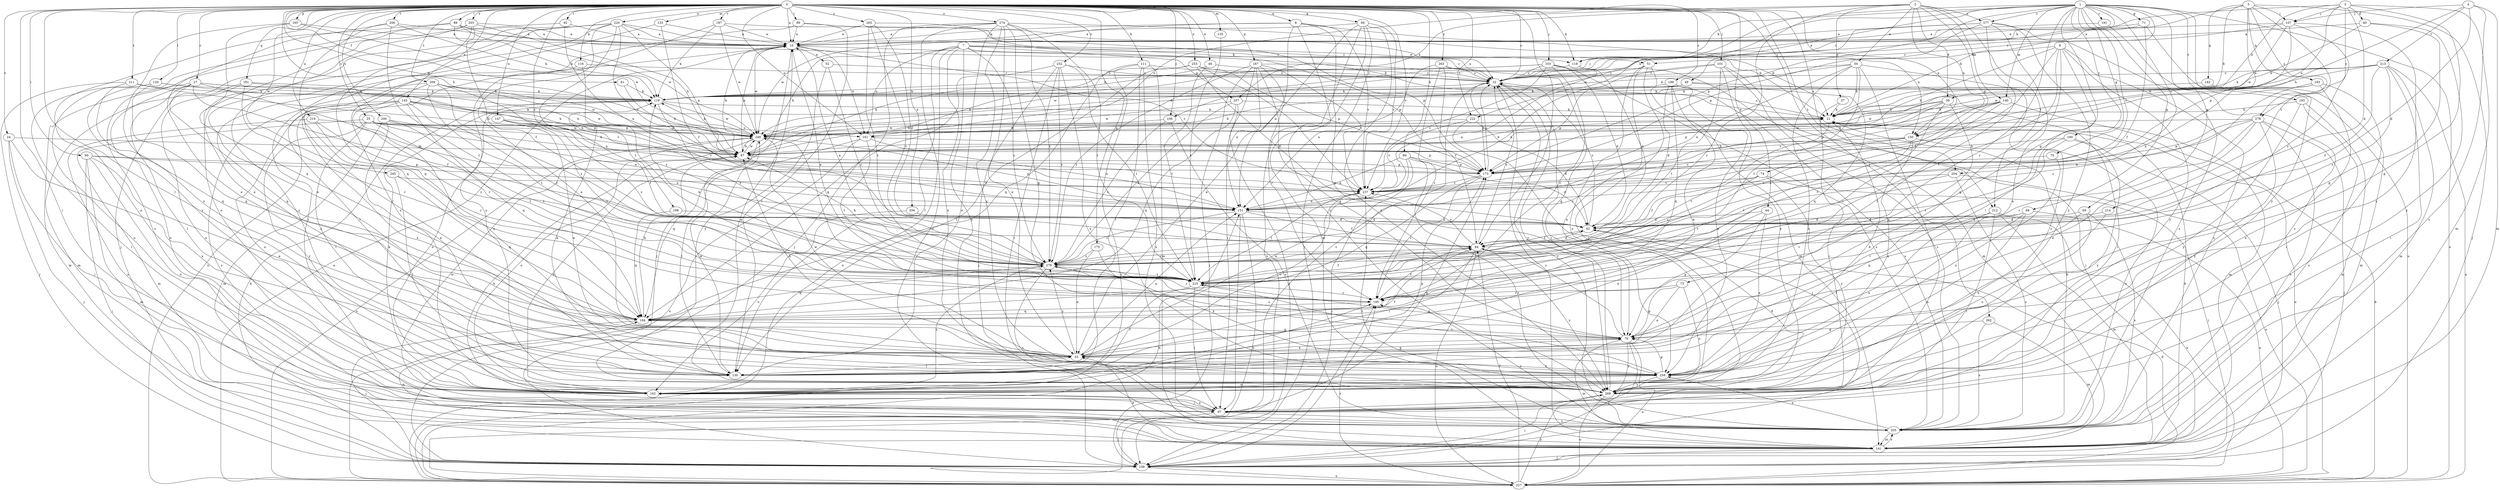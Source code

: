 strict digraph  {
0;
1;
2;
3;
4;
5;
6;
7;
8;
10;
21;
24;
25;
27;
32;
37;
39;
40;
42;
44;
46;
49;
50;
51;
52;
53;
61;
64;
66;
68;
69;
70;
71;
73;
74;
76;
80;
87;
88;
89;
90;
92;
97;
101;
103;
106;
107;
108;
111;
116;
118;
119;
120;
130;
133;
135;
140;
141;
143;
147;
150;
151;
161;
162;
165;
167;
173;
175;
181;
182;
183;
184;
187;
190;
191;
193;
195;
198;
199;
200;
203;
204;
205;
206;
209;
211;
212;
213;
214;
215;
219;
220;
222;
227;
232;
237;
245;
248;
253;
256;
257;
258;
262;
263;
265;
269;
274;
277;
278;
279;
0 -> 8  [label=a];
0 -> 10  [label=a];
0 -> 24  [label=c];
0 -> 25  [label=c];
0 -> 27  [label=c];
0 -> 32  [label=c];
0 -> 44  [label=e];
0 -> 46  [label=e];
0 -> 61  [label=f];
0 -> 64  [label=f];
0 -> 66  [label=g];
0 -> 80  [label=h];
0 -> 87  [label=h];
0 -> 88  [label=i];
0 -> 89  [label=i];
0 -> 90  [label=i];
0 -> 92  [label=i];
0 -> 97  [label=i];
0 -> 101  [label=j];
0 -> 103  [label=j];
0 -> 106  [label=j];
0 -> 111  [label=k];
0 -> 116  [label=k];
0 -> 118  [label=k];
0 -> 120  [label=l];
0 -> 130  [label=l];
0 -> 133  [label=m];
0 -> 135  [label=m];
0 -> 143  [label=n];
0 -> 147  [label=n];
0 -> 150  [label=n];
0 -> 161  [label=o];
0 -> 165  [label=p];
0 -> 167  [label=p];
0 -> 175  [label=q];
0 -> 181  [label=q];
0 -> 187  [label=r];
0 -> 198  [label=s];
0 -> 199  [label=s];
0 -> 200  [label=s];
0 -> 203  [label=s];
0 -> 204  [label=s];
0 -> 206  [label=t];
0 -> 209  [label=t];
0 -> 211  [label=t];
0 -> 212  [label=t];
0 -> 219  [label=u];
0 -> 220  [label=u];
0 -> 222  [label=u];
0 -> 232  [label=v];
0 -> 237  [label=v];
0 -> 245  [label=w];
0 -> 248  [label=w];
0 -> 253  [label=x];
0 -> 256  [label=x];
0 -> 262  [label=y];
0 -> 263  [label=y];
0 -> 265  [label=y];
0 -> 274  [label=z];
1 -> 21  [label=b];
1 -> 32  [label=c];
1 -> 49  [label=e];
1 -> 68  [label=g];
1 -> 69  [label=g];
1 -> 70  [label=g];
1 -> 71  [label=g];
1 -> 73  [label=g];
1 -> 106  [label=j];
1 -> 118  [label=k];
1 -> 140  [label=m];
1 -> 173  [label=p];
1 -> 190  [label=r];
1 -> 191  [label=r];
1 -> 193  [label=r];
1 -> 195  [label=r];
1 -> 204  [label=s];
1 -> 222  [label=u];
1 -> 227  [label=u];
1 -> 237  [label=v];
1 -> 269  [label=y];
1 -> 277  [label=z];
2 -> 37  [label=d];
2 -> 39  [label=d];
2 -> 50  [label=e];
2 -> 74  [label=g];
2 -> 140  [label=m];
2 -> 150  [label=n];
2 -> 161  [label=o];
2 -> 195  [label=r];
2 -> 212  [label=t];
2 -> 257  [label=x];
2 -> 277  [label=z];
3 -> 39  [label=d];
3 -> 40  [label=d];
3 -> 42  [label=d];
3 -> 76  [label=g];
3 -> 107  [label=j];
3 -> 118  [label=k];
3 -> 141  [label=m];
3 -> 150  [label=n];
3 -> 278  [label=z];
4 -> 42  [label=d];
4 -> 87  [label=h];
4 -> 107  [label=j];
4 -> 141  [label=m];
4 -> 205  [label=s];
4 -> 213  [label=t];
5 -> 21  [label=b];
5 -> 32  [label=c];
5 -> 107  [label=j];
5 -> 108  [label=j];
5 -> 150  [label=n];
5 -> 182  [label=q];
5 -> 183  [label=q];
5 -> 214  [label=t];
5 -> 278  [label=z];
6 -> 51  [label=e];
6 -> 64  [label=f];
6 -> 76  [label=g];
6 -> 87  [label=h];
6 -> 130  [label=l];
6 -> 205  [label=s];
6 -> 215  [label=t];
6 -> 269  [label=y];
7 -> 51  [label=e];
7 -> 87  [label=h];
7 -> 118  [label=k];
7 -> 130  [label=l];
7 -> 161  [label=o];
7 -> 173  [label=p];
7 -> 227  [label=u];
7 -> 257  [label=x];
7 -> 258  [label=x];
7 -> 269  [label=y];
7 -> 279  [label=z];
8 -> 10  [label=a];
8 -> 76  [label=g];
8 -> 150  [label=n];
8 -> 151  [label=n];
8 -> 237  [label=v];
8 -> 248  [label=w];
8 -> 269  [label=y];
10 -> 32  [label=c];
10 -> 52  [label=e];
10 -> 87  [label=h];
10 -> 108  [label=j];
10 -> 161  [label=o];
10 -> 227  [label=u];
10 -> 237  [label=v];
10 -> 248  [label=w];
21 -> 32  [label=c];
21 -> 161  [label=o];
21 -> 215  [label=t];
21 -> 227  [label=u];
21 -> 248  [label=w];
24 -> 87  [label=h];
24 -> 97  [label=i];
24 -> 108  [label=j];
24 -> 258  [label=x];
25 -> 87  [label=h];
25 -> 130  [label=l];
25 -> 141  [label=m];
25 -> 151  [label=n];
25 -> 161  [label=o];
25 -> 215  [label=t];
25 -> 248  [label=w];
25 -> 269  [label=y];
27 -> 64  [label=f];
27 -> 87  [label=h];
27 -> 119  [label=k];
27 -> 130  [label=l];
27 -> 141  [label=m];
27 -> 151  [label=n];
27 -> 162  [label=o];
27 -> 184  [label=q];
32 -> 119  [label=k];
32 -> 173  [label=p];
32 -> 269  [label=y];
37 -> 21  [label=b];
37 -> 97  [label=i];
39 -> 21  [label=b];
39 -> 76  [label=g];
39 -> 87  [label=h];
39 -> 173  [label=p];
39 -> 215  [label=t];
39 -> 248  [label=w];
40 -> 10  [label=a];
40 -> 21  [label=b];
40 -> 76  [label=g];
40 -> 269  [label=y];
42 -> 32  [label=c];
42 -> 64  [label=f];
44 -> 42  [label=d];
44 -> 53  [label=e];
44 -> 76  [label=g];
44 -> 258  [label=x];
46 -> 32  [label=c];
46 -> 87  [label=h];
46 -> 215  [label=t];
49 -> 87  [label=h];
49 -> 97  [label=i];
49 -> 119  [label=k];
49 -> 173  [label=p];
49 -> 184  [label=q];
50 -> 21  [label=b];
50 -> 32  [label=c];
50 -> 97  [label=i];
50 -> 119  [label=k];
50 -> 151  [label=n];
50 -> 162  [label=o];
50 -> 215  [label=t];
50 -> 269  [label=y];
51 -> 32  [label=c];
51 -> 97  [label=i];
51 -> 141  [label=m];
51 -> 162  [label=o];
51 -> 258  [label=x];
52 -> 32  [label=c];
52 -> 269  [label=y];
52 -> 279  [label=z];
53 -> 64  [label=f];
53 -> 76  [label=g];
53 -> 87  [label=h];
53 -> 130  [label=l];
53 -> 151  [label=n];
53 -> 237  [label=v];
53 -> 248  [label=w];
53 -> 258  [label=x];
53 -> 279  [label=z];
61 -> 87  [label=h];
61 -> 119  [label=k];
64 -> 32  [label=c];
64 -> 42  [label=d];
64 -> 130  [label=l];
64 -> 227  [label=u];
64 -> 237  [label=v];
64 -> 269  [label=y];
64 -> 279  [label=z];
66 -> 10  [label=a];
66 -> 53  [label=e];
66 -> 108  [label=j];
66 -> 141  [label=m];
66 -> 227  [label=u];
66 -> 237  [label=v];
66 -> 269  [label=y];
68 -> 42  [label=d];
68 -> 130  [label=l];
68 -> 162  [label=o];
68 -> 215  [label=t];
68 -> 227  [label=u];
69 -> 42  [label=d];
69 -> 162  [label=o];
69 -> 184  [label=q];
69 -> 205  [label=s];
70 -> 173  [label=p];
70 -> 258  [label=x];
71 -> 10  [label=a];
71 -> 32  [label=c];
71 -> 64  [label=f];
71 -> 227  [label=u];
73 -> 53  [label=e];
73 -> 76  [label=g];
73 -> 162  [label=o];
73 -> 195  [label=r];
74 -> 64  [label=f];
74 -> 108  [label=j];
74 -> 237  [label=v];
74 -> 269  [label=y];
74 -> 279  [label=z];
76 -> 53  [label=e];
76 -> 64  [label=f];
76 -> 108  [label=j];
76 -> 141  [label=m];
76 -> 227  [label=u];
76 -> 269  [label=y];
76 -> 279  [label=z];
80 -> 42  [label=d];
80 -> 53  [label=e];
80 -> 108  [label=j];
80 -> 151  [label=n];
80 -> 173  [label=p];
80 -> 205  [label=s];
87 -> 10  [label=a];
87 -> 21  [label=b];
87 -> 173  [label=p];
87 -> 248  [label=w];
88 -> 10  [label=a];
88 -> 21  [label=b];
88 -> 119  [label=k];
88 -> 162  [label=o];
88 -> 248  [label=w];
88 -> 269  [label=y];
89 -> 10  [label=a];
89 -> 21  [label=b];
89 -> 130  [label=l];
89 -> 162  [label=o];
90 -> 53  [label=e];
90 -> 108  [label=j];
90 -> 141  [label=m];
90 -> 151  [label=n];
90 -> 162  [label=o];
90 -> 173  [label=p];
92 -> 10  [label=a];
92 -> 53  [label=e];
92 -> 151  [label=n];
97 -> 32  [label=c];
97 -> 87  [label=h];
97 -> 108  [label=j];
97 -> 162  [label=o];
97 -> 173  [label=p];
97 -> 205  [label=s];
97 -> 248  [label=w];
101 -> 32  [label=c];
101 -> 108  [label=j];
101 -> 151  [label=n];
101 -> 205  [label=s];
101 -> 215  [label=t];
101 -> 269  [label=y];
103 -> 32  [label=c];
103 -> 42  [label=d];
103 -> 119  [label=k];
103 -> 141  [label=m];
103 -> 195  [label=r];
103 -> 205  [label=s];
103 -> 237  [label=v];
103 -> 248  [label=w];
106 -> 205  [label=s];
106 -> 248  [label=w];
106 -> 279  [label=z];
107 -> 10  [label=a];
107 -> 32  [label=c];
107 -> 173  [label=p];
107 -> 248  [label=w];
107 -> 258  [label=x];
107 -> 279  [label=z];
108 -> 119  [label=k];
108 -> 195  [label=r];
108 -> 227  [label=u];
111 -> 32  [label=c];
111 -> 130  [label=l];
111 -> 141  [label=m];
111 -> 184  [label=q];
111 -> 205  [label=s];
111 -> 227  [label=u];
116 -> 32  [label=c];
116 -> 130  [label=l];
116 -> 279  [label=z];
118 -> 42  [label=d];
118 -> 151  [label=n];
118 -> 248  [label=w];
119 -> 21  [label=b];
119 -> 162  [label=o];
119 -> 248  [label=w];
119 -> 279  [label=z];
120 -> 87  [label=h];
120 -> 97  [label=i];
120 -> 119  [label=k];
120 -> 162  [label=o];
120 -> 184  [label=q];
130 -> 119  [label=k];
130 -> 248  [label=w];
133 -> 10  [label=a];
133 -> 64  [label=f];
133 -> 97  [label=i];
135 -> 215  [label=t];
140 -> 21  [label=b];
140 -> 141  [label=m];
140 -> 173  [label=p];
140 -> 195  [label=r];
140 -> 237  [label=v];
140 -> 279  [label=z];
141 -> 21  [label=b];
141 -> 32  [label=c];
141 -> 53  [label=e];
141 -> 108  [label=j];
141 -> 184  [label=q];
141 -> 205  [label=s];
143 -> 21  [label=b];
143 -> 53  [label=e];
143 -> 87  [label=h];
143 -> 162  [label=o];
143 -> 184  [label=q];
143 -> 205  [label=s];
143 -> 248  [label=w];
143 -> 258  [label=x];
143 -> 279  [label=z];
147 -> 53  [label=e];
147 -> 64  [label=f];
147 -> 215  [label=t];
147 -> 248  [label=w];
147 -> 279  [label=z];
150 -> 87  [label=h];
150 -> 205  [label=s];
150 -> 215  [label=t];
150 -> 237  [label=v];
150 -> 258  [label=x];
150 -> 279  [label=z];
151 -> 42  [label=d];
151 -> 64  [label=f];
151 -> 97  [label=i];
151 -> 227  [label=u];
151 -> 279  [label=z];
161 -> 151  [label=n];
161 -> 173  [label=p];
161 -> 184  [label=q];
161 -> 215  [label=t];
161 -> 227  [label=u];
162 -> 87  [label=h];
162 -> 97  [label=i];
162 -> 119  [label=k];
162 -> 173  [label=p];
162 -> 195  [label=r];
162 -> 279  [label=z];
165 -> 10  [label=a];
165 -> 184  [label=q];
165 -> 248  [label=w];
165 -> 258  [label=x];
167 -> 32  [label=c];
167 -> 76  [label=g];
167 -> 97  [label=i];
167 -> 108  [label=j];
167 -> 151  [label=n];
167 -> 195  [label=r];
167 -> 237  [label=v];
167 -> 279  [label=z];
173 -> 32  [label=c];
173 -> 184  [label=q];
173 -> 195  [label=r];
173 -> 237  [label=v];
175 -> 53  [label=e];
175 -> 258  [label=x];
175 -> 279  [label=z];
181 -> 119  [label=k];
181 -> 141  [label=m];
181 -> 162  [label=o];
181 -> 195  [label=r];
181 -> 237  [label=v];
182 -> 119  [label=k];
182 -> 141  [label=m];
183 -> 97  [label=i];
183 -> 119  [label=k];
183 -> 151  [label=n];
183 -> 162  [label=o];
183 -> 279  [label=z];
184 -> 76  [label=g];
184 -> 87  [label=h];
184 -> 108  [label=j];
187 -> 10  [label=a];
187 -> 32  [label=c];
187 -> 119  [label=k];
187 -> 248  [label=w];
187 -> 269  [label=y];
190 -> 87  [label=h];
190 -> 108  [label=j];
190 -> 130  [label=l];
190 -> 215  [label=t];
190 -> 269  [label=y];
191 -> 10  [label=a];
191 -> 205  [label=s];
193 -> 21  [label=b];
193 -> 141  [label=m];
193 -> 205  [label=s];
193 -> 269  [label=y];
195 -> 64  [label=f];
195 -> 184  [label=q];
198 -> 42  [label=d];
198 -> 184  [label=q];
199 -> 42  [label=d];
199 -> 53  [label=e];
199 -> 119  [label=k];
199 -> 184  [label=q];
199 -> 205  [label=s];
199 -> 258  [label=x];
200 -> 53  [label=e];
200 -> 141  [label=m];
200 -> 215  [label=t];
200 -> 237  [label=v];
200 -> 248  [label=w];
203 -> 10  [label=a];
203 -> 53  [label=e];
203 -> 64  [label=f];
203 -> 87  [label=h];
203 -> 184  [label=q];
203 -> 205  [label=s];
204 -> 205  [label=s];
204 -> 215  [label=t];
204 -> 227  [label=u];
204 -> 237  [label=v];
205 -> 21  [label=b];
205 -> 32  [label=c];
205 -> 141  [label=m];
205 -> 195  [label=r];
205 -> 237  [label=v];
205 -> 258  [label=x];
206 -> 10  [label=a];
206 -> 53  [label=e];
206 -> 119  [label=k];
206 -> 184  [label=q];
206 -> 215  [label=t];
209 -> 119  [label=k];
209 -> 151  [label=n];
209 -> 195  [label=r];
209 -> 215  [label=t];
209 -> 248  [label=w];
209 -> 258  [label=x];
209 -> 279  [label=z];
211 -> 87  [label=h];
211 -> 108  [label=j];
211 -> 119  [label=k];
211 -> 184  [label=q];
212 -> 42  [label=d];
212 -> 97  [label=i];
212 -> 141  [label=m];
212 -> 227  [label=u];
212 -> 258  [label=x];
213 -> 21  [label=b];
213 -> 32  [label=c];
213 -> 64  [label=f];
213 -> 97  [label=i];
213 -> 119  [label=k];
213 -> 141  [label=m];
213 -> 227  [label=u];
213 -> 248  [label=w];
213 -> 279  [label=z];
214 -> 42  [label=d];
214 -> 258  [label=x];
215 -> 10  [label=a];
215 -> 64  [label=f];
215 -> 76  [label=g];
215 -> 97  [label=i];
215 -> 119  [label=k];
215 -> 130  [label=l];
215 -> 195  [label=r];
219 -> 195  [label=r];
219 -> 205  [label=s];
219 -> 248  [label=w];
219 -> 279  [label=z];
220 -> 10  [label=a];
220 -> 32  [label=c];
220 -> 53  [label=e];
220 -> 108  [label=j];
220 -> 130  [label=l];
220 -> 162  [label=o];
220 -> 173  [label=p];
220 -> 215  [label=t];
220 -> 237  [label=v];
220 -> 269  [label=y];
222 -> 42  [label=d];
222 -> 108  [label=j];
222 -> 237  [label=v];
222 -> 248  [label=w];
227 -> 10  [label=a];
227 -> 21  [label=b];
227 -> 42  [label=d];
227 -> 64  [label=f];
227 -> 151  [label=n];
227 -> 195  [label=r];
227 -> 269  [label=y];
232 -> 32  [label=c];
232 -> 97  [label=i];
232 -> 108  [label=j];
232 -> 184  [label=q];
232 -> 215  [label=t];
232 -> 269  [label=y];
232 -> 279  [label=z];
237 -> 151  [label=n];
237 -> 215  [label=t];
245 -> 130  [label=l];
245 -> 184  [label=q];
245 -> 237  [label=v];
248 -> 87  [label=h];
248 -> 119  [label=k];
248 -> 130  [label=l];
248 -> 151  [label=n];
248 -> 162  [label=o];
248 -> 195  [label=r];
248 -> 227  [label=u];
253 -> 32  [label=c];
253 -> 42  [label=d];
253 -> 87  [label=h];
253 -> 130  [label=l];
253 -> 173  [label=p];
253 -> 237  [label=v];
256 -> 42  [label=d];
256 -> 162  [label=o];
257 -> 21  [label=b];
257 -> 108  [label=j];
257 -> 184  [label=q];
257 -> 248  [label=w];
257 -> 279  [label=z];
258 -> 21  [label=b];
258 -> 76  [label=g];
258 -> 162  [label=o];
258 -> 215  [label=t];
258 -> 269  [label=y];
262 -> 76  [label=g];
262 -> 141  [label=m];
262 -> 205  [label=s];
263 -> 32  [label=c];
263 -> 64  [label=f];
263 -> 76  [label=g];
263 -> 151  [label=n];
263 -> 195  [label=r];
265 -> 10  [label=a];
265 -> 42  [label=d];
265 -> 173  [label=p];
265 -> 215  [label=t];
265 -> 279  [label=z];
269 -> 10  [label=a];
269 -> 32  [label=c];
269 -> 42  [label=d];
269 -> 108  [label=j];
269 -> 227  [label=u];
274 -> 10  [label=a];
274 -> 21  [label=b];
274 -> 53  [label=e];
274 -> 76  [label=g];
274 -> 108  [label=j];
274 -> 162  [label=o];
274 -> 205  [label=s];
274 -> 215  [label=t];
274 -> 258  [label=x];
274 -> 279  [label=z];
277 -> 10  [label=a];
277 -> 130  [label=l];
277 -> 173  [label=p];
277 -> 205  [label=s];
277 -> 248  [label=w];
277 -> 258  [label=x];
277 -> 269  [label=y];
278 -> 53  [label=e];
278 -> 108  [label=j];
278 -> 151  [label=n];
278 -> 173  [label=p];
278 -> 195  [label=r];
278 -> 205  [label=s];
278 -> 248  [label=w];
278 -> 269  [label=y];
279 -> 10  [label=a];
279 -> 87  [label=h];
279 -> 184  [label=q];
279 -> 195  [label=r];
279 -> 205  [label=s];
279 -> 215  [label=t];
}
